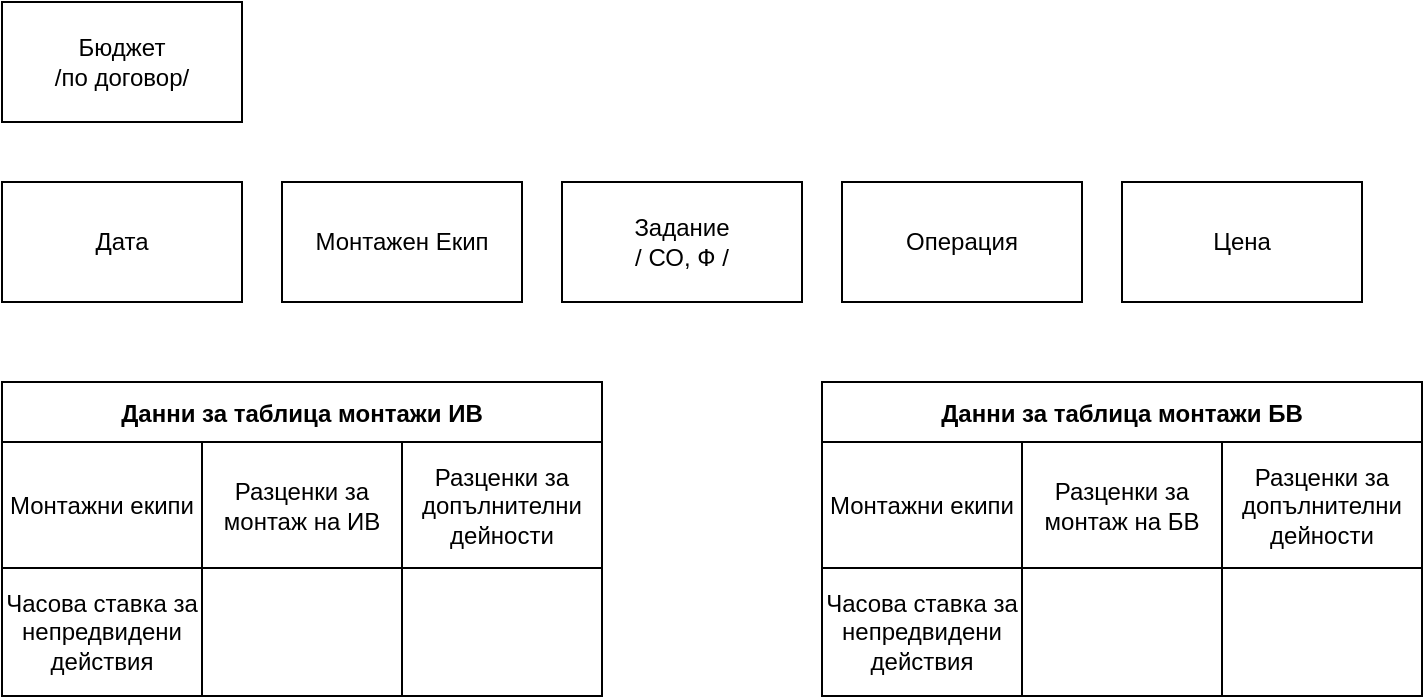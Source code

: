 <mxfile version="20.0.4" type="github">
  <diagram id="yDMa6tZVxdIgjC1dDYZ7" name="Page-1">
    <mxGraphModel dx="1182" dy="722" grid="1" gridSize="10" guides="1" tooltips="1" connect="1" arrows="1" fold="1" page="1" pageScale="1" pageWidth="850" pageHeight="1100" math="0" shadow="0">
      <root>
        <mxCell id="0" />
        <mxCell id="1" parent="0" />
        <mxCell id="DprMhlQ1WLLPcYgoblqz-1" value="&lt;div&gt;Бюджет&lt;/div&gt;&lt;div&gt;/по договор/&lt;br&gt;&lt;/div&gt;" style="rounded=0;whiteSpace=wrap;html=1;" vertex="1" parent="1">
          <mxGeometry x="80" y="90" width="120" height="60" as="geometry" />
        </mxCell>
        <mxCell id="DprMhlQ1WLLPcYgoblqz-2" value="Монтажен Екип" style="rounded=0;whiteSpace=wrap;html=1;" vertex="1" parent="1">
          <mxGeometry x="220" y="180" width="120" height="60" as="geometry" />
        </mxCell>
        <mxCell id="DprMhlQ1WLLPcYgoblqz-3" value="Дата" style="rounded=0;whiteSpace=wrap;html=1;" vertex="1" parent="1">
          <mxGeometry x="80" y="180" width="120" height="60" as="geometry" />
        </mxCell>
        <mxCell id="DprMhlQ1WLLPcYgoblqz-4" value="&lt;div&gt;Задание&lt;/div&gt;&lt;div&gt;/ СО, Ф /&lt;br&gt;&lt;/div&gt;" style="rounded=0;whiteSpace=wrap;html=1;" vertex="1" parent="1">
          <mxGeometry x="360" y="180" width="120" height="60" as="geometry" />
        </mxCell>
        <mxCell id="DprMhlQ1WLLPcYgoblqz-6" value="Операция" style="rounded=0;whiteSpace=wrap;html=1;" vertex="1" parent="1">
          <mxGeometry x="500" y="180" width="120" height="60" as="geometry" />
        </mxCell>
        <mxCell id="DprMhlQ1WLLPcYgoblqz-7" value="Цена" style="rounded=0;whiteSpace=wrap;html=1;" vertex="1" parent="1">
          <mxGeometry x="640" y="180" width="120" height="60" as="geometry" />
        </mxCell>
        <mxCell id="DprMhlQ1WLLPcYgoblqz-8" value="Данни за таблица монтажи ИВ" style="shape=table;startSize=30;container=1;collapsible=0;childLayout=tableLayout;fontStyle=1;align=center;" vertex="1" parent="1">
          <mxGeometry x="80" y="280" width="300" height="157" as="geometry" />
        </mxCell>
        <mxCell id="DprMhlQ1WLLPcYgoblqz-9" value="" style="shape=tableRow;horizontal=0;startSize=0;swimlaneHead=0;swimlaneBody=0;top=0;left=0;bottom=0;right=0;collapsible=0;dropTarget=0;fillColor=none;points=[[0,0.5],[1,0.5]];portConstraint=eastwest;" vertex="1" parent="DprMhlQ1WLLPcYgoblqz-8">
          <mxGeometry y="30" width="300" height="63" as="geometry" />
        </mxCell>
        <mxCell id="DprMhlQ1WLLPcYgoblqz-10" value="Монтажни екипи" style="shape=partialRectangle;html=1;whiteSpace=wrap;connectable=0;fillColor=none;top=0;left=0;bottom=0;right=0;overflow=hidden;" vertex="1" parent="DprMhlQ1WLLPcYgoblqz-9">
          <mxGeometry width="100" height="63" as="geometry">
            <mxRectangle width="100" height="63" as="alternateBounds" />
          </mxGeometry>
        </mxCell>
        <mxCell id="DprMhlQ1WLLPcYgoblqz-11" value="Разценки за монтаж на ИВ" style="shape=partialRectangle;html=1;whiteSpace=wrap;connectable=0;fillColor=none;top=0;left=0;bottom=0;right=0;overflow=hidden;" vertex="1" parent="DprMhlQ1WLLPcYgoblqz-9">
          <mxGeometry x="100" width="100" height="63" as="geometry">
            <mxRectangle width="100" height="63" as="alternateBounds" />
          </mxGeometry>
        </mxCell>
        <mxCell id="DprMhlQ1WLLPcYgoblqz-12" value="Разценки за допълнителни дейности " style="shape=partialRectangle;html=1;whiteSpace=wrap;connectable=0;fillColor=none;top=0;left=0;bottom=0;right=0;overflow=hidden;" vertex="1" parent="DprMhlQ1WLLPcYgoblqz-9">
          <mxGeometry x="200" width="100" height="63" as="geometry">
            <mxRectangle width="100" height="63" as="alternateBounds" />
          </mxGeometry>
        </mxCell>
        <mxCell id="DprMhlQ1WLLPcYgoblqz-13" value="" style="shape=tableRow;horizontal=0;startSize=0;swimlaneHead=0;swimlaneBody=0;top=0;left=0;bottom=0;right=0;collapsible=0;dropTarget=0;fillColor=none;points=[[0,0.5],[1,0.5]];portConstraint=eastwest;" vertex="1" parent="DprMhlQ1WLLPcYgoblqz-8">
          <mxGeometry y="93" width="300" height="64" as="geometry" />
        </mxCell>
        <mxCell id="DprMhlQ1WLLPcYgoblqz-14" value="Часова ставка за непредвидени действия" style="shape=partialRectangle;html=1;whiteSpace=wrap;connectable=0;fillColor=none;top=0;left=0;bottom=0;right=0;overflow=hidden;" vertex="1" parent="DprMhlQ1WLLPcYgoblqz-13">
          <mxGeometry width="100" height="64" as="geometry">
            <mxRectangle width="100" height="64" as="alternateBounds" />
          </mxGeometry>
        </mxCell>
        <mxCell id="DprMhlQ1WLLPcYgoblqz-15" value="" style="shape=partialRectangle;html=1;whiteSpace=wrap;connectable=0;fillColor=none;top=0;left=0;bottom=0;right=0;overflow=hidden;" vertex="1" parent="DprMhlQ1WLLPcYgoblqz-13">
          <mxGeometry x="100" width="100" height="64" as="geometry">
            <mxRectangle width="100" height="64" as="alternateBounds" />
          </mxGeometry>
        </mxCell>
        <mxCell id="DprMhlQ1WLLPcYgoblqz-16" value="" style="shape=partialRectangle;html=1;whiteSpace=wrap;connectable=0;fillColor=none;top=0;left=0;bottom=0;right=0;overflow=hidden;" vertex="1" parent="DprMhlQ1WLLPcYgoblqz-13">
          <mxGeometry x="200" width="100" height="64" as="geometry">
            <mxRectangle width="100" height="64" as="alternateBounds" />
          </mxGeometry>
        </mxCell>
        <mxCell id="DprMhlQ1WLLPcYgoblqz-25" value="Данни за таблица монтажи БВ" style="shape=table;startSize=30;container=1;collapsible=0;childLayout=tableLayout;fontStyle=1;align=center;" vertex="1" parent="1">
          <mxGeometry x="490" y="280" width="300" height="157" as="geometry" />
        </mxCell>
        <mxCell id="DprMhlQ1WLLPcYgoblqz-26" value="" style="shape=tableRow;horizontal=0;startSize=0;swimlaneHead=0;swimlaneBody=0;top=0;left=0;bottom=0;right=0;collapsible=0;dropTarget=0;fillColor=none;points=[[0,0.5],[1,0.5]];portConstraint=eastwest;" vertex="1" parent="DprMhlQ1WLLPcYgoblqz-25">
          <mxGeometry y="30" width="300" height="63" as="geometry" />
        </mxCell>
        <mxCell id="DprMhlQ1WLLPcYgoblqz-27" value="Монтажни екипи" style="shape=partialRectangle;html=1;whiteSpace=wrap;connectable=0;fillColor=none;top=0;left=0;bottom=0;right=0;overflow=hidden;" vertex="1" parent="DprMhlQ1WLLPcYgoblqz-26">
          <mxGeometry width="100" height="63" as="geometry">
            <mxRectangle width="100" height="63" as="alternateBounds" />
          </mxGeometry>
        </mxCell>
        <mxCell id="DprMhlQ1WLLPcYgoblqz-28" value="Разценки за монтаж на БВ" style="shape=partialRectangle;html=1;whiteSpace=wrap;connectable=0;fillColor=none;top=0;left=0;bottom=0;right=0;overflow=hidden;" vertex="1" parent="DprMhlQ1WLLPcYgoblqz-26">
          <mxGeometry x="100" width="100" height="63" as="geometry">
            <mxRectangle width="100" height="63" as="alternateBounds" />
          </mxGeometry>
        </mxCell>
        <mxCell id="DprMhlQ1WLLPcYgoblqz-29" value="Разценки за допълнителни дейности " style="shape=partialRectangle;html=1;whiteSpace=wrap;connectable=0;fillColor=none;top=0;left=0;bottom=0;right=0;overflow=hidden;" vertex="1" parent="DprMhlQ1WLLPcYgoblqz-26">
          <mxGeometry x="200" width="100" height="63" as="geometry">
            <mxRectangle width="100" height="63" as="alternateBounds" />
          </mxGeometry>
        </mxCell>
        <mxCell id="DprMhlQ1WLLPcYgoblqz-30" value="" style="shape=tableRow;horizontal=0;startSize=0;swimlaneHead=0;swimlaneBody=0;top=0;left=0;bottom=0;right=0;collapsible=0;dropTarget=0;fillColor=none;points=[[0,0.5],[1,0.5]];portConstraint=eastwest;" vertex="1" parent="DprMhlQ1WLLPcYgoblqz-25">
          <mxGeometry y="93" width="300" height="64" as="geometry" />
        </mxCell>
        <mxCell id="DprMhlQ1WLLPcYgoblqz-31" value="Часова ставка за непредвидени действия" style="shape=partialRectangle;html=1;whiteSpace=wrap;connectable=0;fillColor=none;top=0;left=0;bottom=0;right=0;overflow=hidden;" vertex="1" parent="DprMhlQ1WLLPcYgoblqz-30">
          <mxGeometry width="100" height="64" as="geometry">
            <mxRectangle width="100" height="64" as="alternateBounds" />
          </mxGeometry>
        </mxCell>
        <mxCell id="DprMhlQ1WLLPcYgoblqz-32" value="" style="shape=partialRectangle;html=1;whiteSpace=wrap;connectable=0;fillColor=none;top=0;left=0;bottom=0;right=0;overflow=hidden;" vertex="1" parent="DprMhlQ1WLLPcYgoblqz-30">
          <mxGeometry x="100" width="100" height="64" as="geometry">
            <mxRectangle width="100" height="64" as="alternateBounds" />
          </mxGeometry>
        </mxCell>
        <mxCell id="DprMhlQ1WLLPcYgoblqz-33" value="" style="shape=partialRectangle;html=1;whiteSpace=wrap;connectable=0;fillColor=none;top=0;left=0;bottom=0;right=0;overflow=hidden;" vertex="1" parent="DprMhlQ1WLLPcYgoblqz-30">
          <mxGeometry x="200" width="100" height="64" as="geometry">
            <mxRectangle width="100" height="64" as="alternateBounds" />
          </mxGeometry>
        </mxCell>
      </root>
    </mxGraphModel>
  </diagram>
</mxfile>
